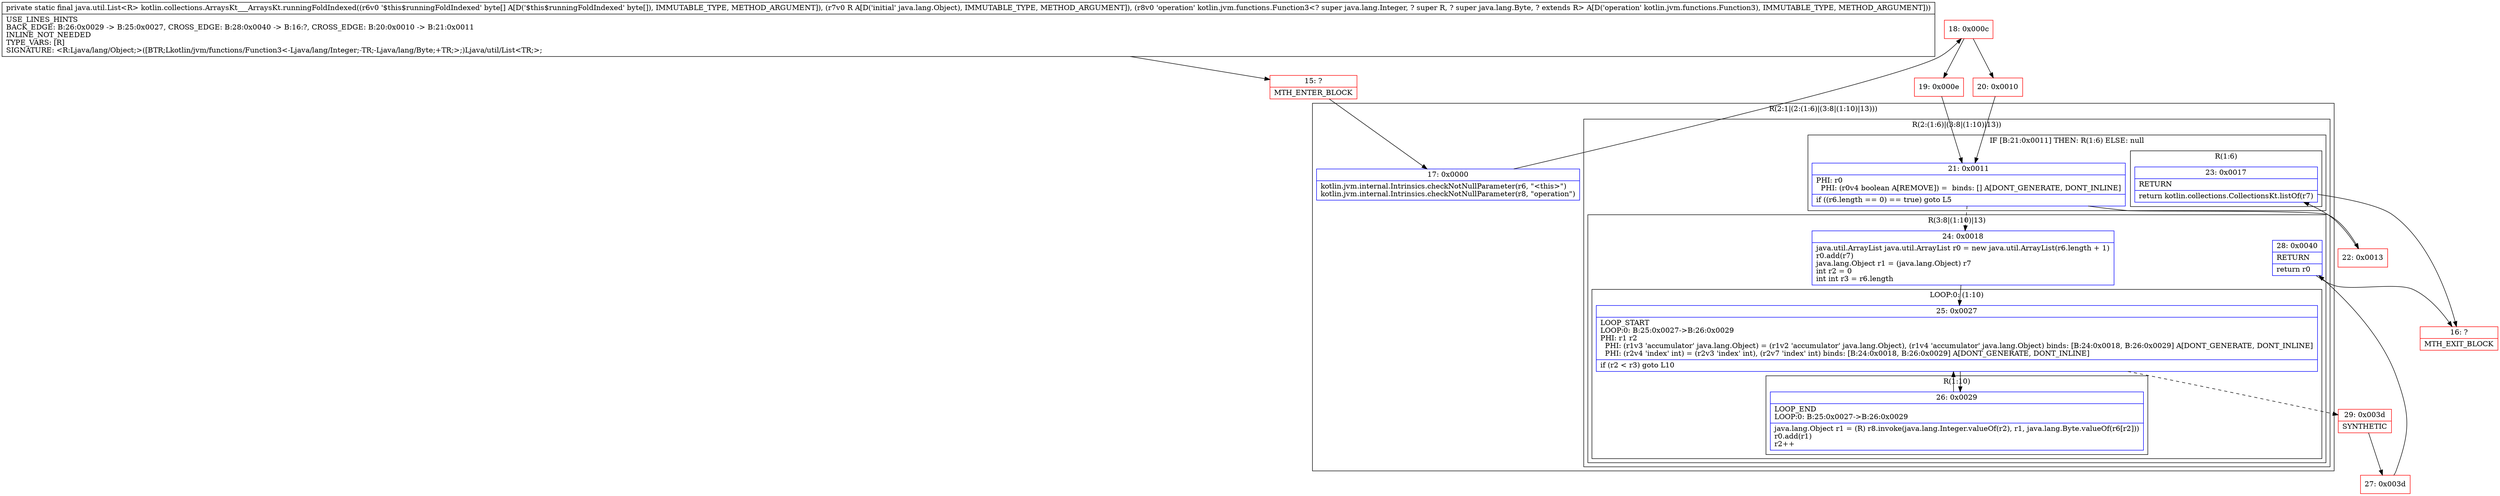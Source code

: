 digraph "CFG forkotlin.collections.ArraysKt___ArraysKt.runningFoldIndexed([BLjava\/lang\/Object;Lkotlin\/jvm\/functions\/Function3;)Ljava\/util\/List;" {
subgraph cluster_Region_659287135 {
label = "R(2:1|(2:(1:6)|(3:8|(1:10)|13)))";
node [shape=record,color=blue];
Node_17 [shape=record,label="{17\:\ 0x0000|kotlin.jvm.internal.Intrinsics.checkNotNullParameter(r6, \"\<this\>\")\lkotlin.jvm.internal.Intrinsics.checkNotNullParameter(r8, \"operation\")\l}"];
subgraph cluster_Region_28759591 {
label = "R(2:(1:6)|(3:8|(1:10)|13))";
node [shape=record,color=blue];
subgraph cluster_IfRegion_717839418 {
label = "IF [B:21:0x0011] THEN: R(1:6) ELSE: null";
node [shape=record,color=blue];
Node_21 [shape=record,label="{21\:\ 0x0011|PHI: r0 \l  PHI: (r0v4 boolean A[REMOVE]) =  binds: [] A[DONT_GENERATE, DONT_INLINE]\l|if ((r6.length == 0) == true) goto L5\l}"];
subgraph cluster_Region_1626262341 {
label = "R(1:6)";
node [shape=record,color=blue];
Node_23 [shape=record,label="{23\:\ 0x0017|RETURN\l|return kotlin.collections.CollectionsKt.listOf(r7)\l}"];
}
}
subgraph cluster_Region_671136343 {
label = "R(3:8|(1:10)|13)";
node [shape=record,color=blue];
Node_24 [shape=record,label="{24\:\ 0x0018|java.util.ArrayList java.util.ArrayList r0 = new java.util.ArrayList(r6.length + 1)\lr0.add(r7)\ljava.lang.Object r1 = (java.lang.Object) r7\lint r2 = 0\lint int r3 = r6.length\l}"];
subgraph cluster_LoopRegion_500221162 {
label = "LOOP:0: (1:10)";
node [shape=record,color=blue];
Node_25 [shape=record,label="{25\:\ 0x0027|LOOP_START\lLOOP:0: B:25:0x0027\-\>B:26:0x0029\lPHI: r1 r2 \l  PHI: (r1v3 'accumulator' java.lang.Object) = (r1v2 'accumulator' java.lang.Object), (r1v4 'accumulator' java.lang.Object) binds: [B:24:0x0018, B:26:0x0029] A[DONT_GENERATE, DONT_INLINE]\l  PHI: (r2v4 'index' int) = (r2v3 'index' int), (r2v7 'index' int) binds: [B:24:0x0018, B:26:0x0029] A[DONT_GENERATE, DONT_INLINE]\l|if (r2 \< r3) goto L10\l}"];
subgraph cluster_Region_136124007 {
label = "R(1:10)";
node [shape=record,color=blue];
Node_26 [shape=record,label="{26\:\ 0x0029|LOOP_END\lLOOP:0: B:25:0x0027\-\>B:26:0x0029\l|java.lang.Object r1 = (R) r8.invoke(java.lang.Integer.valueOf(r2), r1, java.lang.Byte.valueOf(r6[r2]))\lr0.add(r1)\lr2++\l}"];
}
}
Node_28 [shape=record,label="{28\:\ 0x0040|RETURN\l|return r0\l}"];
}
}
}
Node_15 [shape=record,color=red,label="{15\:\ ?|MTH_ENTER_BLOCK\l}"];
Node_18 [shape=record,color=red,label="{18\:\ 0x000c}"];
Node_19 [shape=record,color=red,label="{19\:\ 0x000e}"];
Node_22 [shape=record,color=red,label="{22\:\ 0x0013}"];
Node_16 [shape=record,color=red,label="{16\:\ ?|MTH_EXIT_BLOCK\l}"];
Node_29 [shape=record,color=red,label="{29\:\ 0x003d|SYNTHETIC\l}"];
Node_27 [shape=record,color=red,label="{27\:\ 0x003d}"];
Node_20 [shape=record,color=red,label="{20\:\ 0x0010}"];
MethodNode[shape=record,label="{private static final java.util.List\<R\> kotlin.collections.ArraysKt___ArraysKt.runningFoldIndexed((r6v0 '$this$runningFoldIndexed' byte[] A[D('$this$runningFoldIndexed' byte[]), IMMUTABLE_TYPE, METHOD_ARGUMENT]), (r7v0 R A[D('initial' java.lang.Object), IMMUTABLE_TYPE, METHOD_ARGUMENT]), (r8v0 'operation' kotlin.jvm.functions.Function3\<? super java.lang.Integer, ? super R, ? super java.lang.Byte, ? extends R\> A[D('operation' kotlin.jvm.functions.Function3), IMMUTABLE_TYPE, METHOD_ARGUMENT]))  | USE_LINES_HINTS\lBACK_EDGE: B:26:0x0029 \-\> B:25:0x0027, CROSS_EDGE: B:28:0x0040 \-\> B:16:?, CROSS_EDGE: B:20:0x0010 \-\> B:21:0x0011\lINLINE_NOT_NEEDED\lTYPE_VARS: [R]\lSIGNATURE: \<R:Ljava\/lang\/Object;\>([BTR;Lkotlin\/jvm\/functions\/Function3\<\-Ljava\/lang\/Integer;\-TR;\-Ljava\/lang\/Byte;+TR;\>;)Ljava\/util\/List\<TR;\>;\l}"];
MethodNode -> Node_15;Node_17 -> Node_18;
Node_21 -> Node_22;
Node_21 -> Node_24[style=dashed];
Node_23 -> Node_16;
Node_24 -> Node_25;
Node_25 -> Node_26;
Node_25 -> Node_29[style=dashed];
Node_26 -> Node_25;
Node_28 -> Node_16;
Node_15 -> Node_17;
Node_18 -> Node_19;
Node_18 -> Node_20;
Node_19 -> Node_21;
Node_22 -> Node_23;
Node_29 -> Node_27;
Node_27 -> Node_28;
Node_20 -> Node_21;
}

